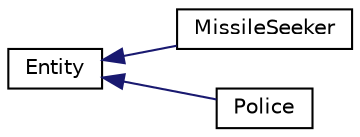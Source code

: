 digraph "Graphe hiérarchique des classes"
{
  edge [fontname="Helvetica",fontsize="10",labelfontname="Helvetica",labelfontsize="10"];
  node [fontname="Helvetica",fontsize="10",shape=record];
  rankdir="LR";
  Node1 [label="Entity",height=0.2,width=0.4,color="black", fillcolor="white", style="filled",URL="$class_entity.html",tooltip="classe abstraite qui permet de regrouper certains objets qui devront apparaitre partout sur l&#39;écran (..."];
  Node1 -> Node2 [dir="back",color="midnightblue",fontsize="10",style="solid",fontname="Helvetica"];
  Node2 [label="MissileSeeker",height=0.2,width=0.4,color="black", fillcolor="white", style="filled",URL="$class_missile_seeker.html",tooltip="classe "];
  Node1 -> Node3 [dir="back",color="midnightblue",fontsize="10",style="solid",fontname="Helvetica"];
  Node3 [label="Police",height=0.2,width=0.4,color="black", fillcolor="white", style="filled",URL="$class_police.html"];
}
